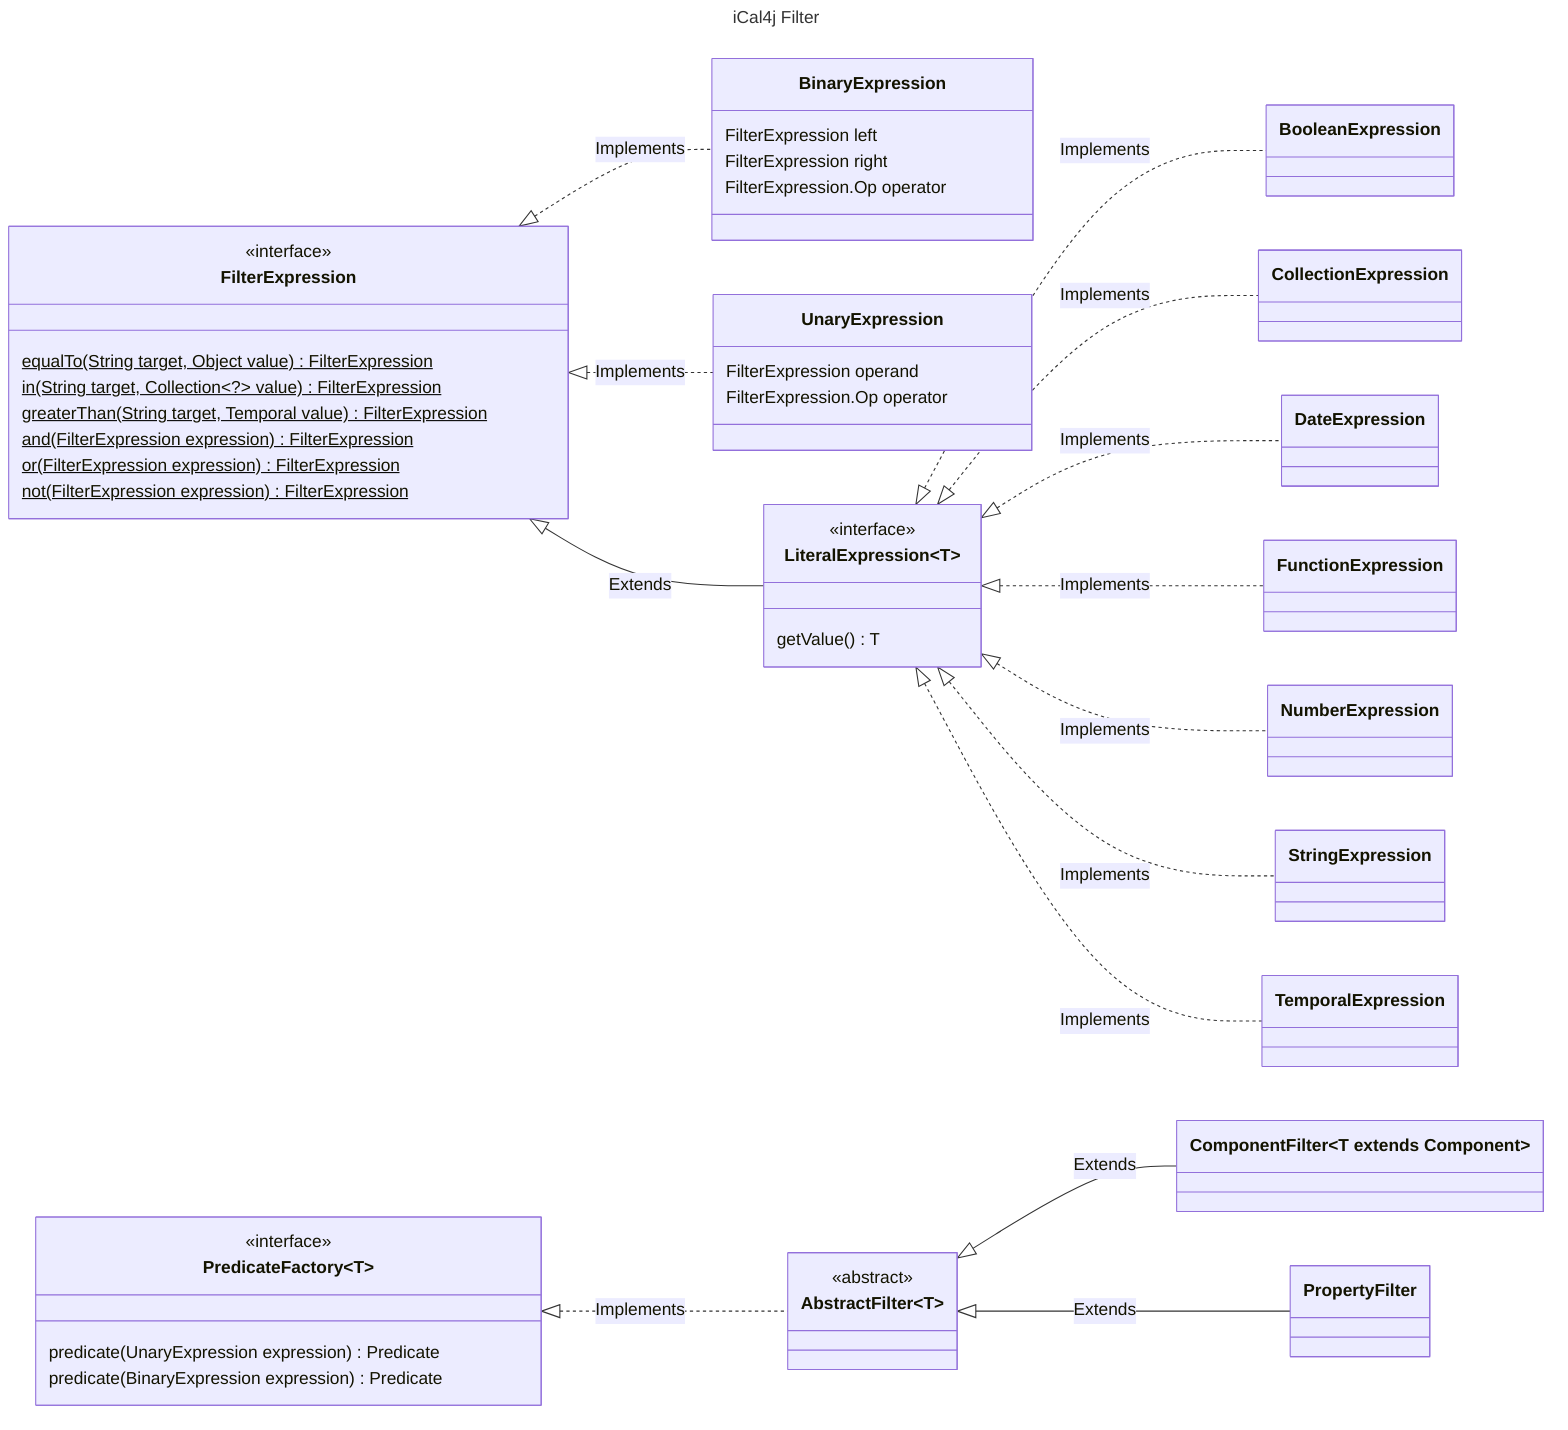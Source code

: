 ---
title: iCal4j Filter
---
classDiagram
    direction LR

    class FilterExpression
    <<interface>> FilterExpression
    FilterExpression: equalTo(String target, Object value) FilterExpression$
    FilterExpression: in(String target, Collection~?~ value) FilterExpression$
    FilterExpression: greaterThan(String target, Temporal value) FilterExpression$
    FilterExpression: and(FilterExpression expression) FilterExpression$
    FilterExpression: or(FilterExpression expression) FilterExpression$
    FilterExpression: not(FilterExpression expression) FilterExpression$

    class BinaryExpression
    BinaryExpression: FilterExpression left
    BinaryExpression: FilterExpression right
    BinaryExpression: FilterExpression.Op operator

    class UnaryExpression
    UnaryExpression: FilterExpression operand
    UnaryExpression: FilterExpression.Op operator

    class LiteralExpression~T~
    <<interface>> LiteralExpression~T~
    LiteralExpression~T~: getValue() T

    class BooleanExpression
    class CollectionExpression
    class DateExpression
    class FunctionExpression
    class NumberExpression
    class StringExpression
    class TemporalExpression

    class PredicateFactory~T~
    <<interface>> PredicateFactory~T~
    PredicateFactory~T~: predicate(UnaryExpression expression) Predicate<T>
    PredicateFactory~T~: predicate(BinaryExpression expression) Predicate<T>

    class AbstractFilter~T~
    <<abstract>> AbstractFilter~T~

    class ComponentFilter~T extends Component~

    class PropertyFilter

    FilterExpression <|.. BinaryExpression: Implements
    FilterExpression <|.. UnaryExpression: Implements
    FilterExpression <|-- LiteralExpression~T~: Extends

    LiteralExpression~T~ <|.. BooleanExpression: Implements
    LiteralExpression~T~ <|.. CollectionExpression: Implements
    LiteralExpression~T~ <|.. DateExpression: Implements
    LiteralExpression~T~ <|.. FunctionExpression: Implements
    LiteralExpression~T~ <|.. NumberExpression: Implements
    LiteralExpression~T~ <|.. StringExpression: Implements
    LiteralExpression~T~ <|.. TemporalExpression: Implements

    PredicateFactory~T~ <|.. AbstractFilter~T~: Implements

    AbstractFilter~T~ <|-- ComponentFilter~T extends Component~: Extends
    AbstractFilter~T~ <|-- PropertyFilter: Extends